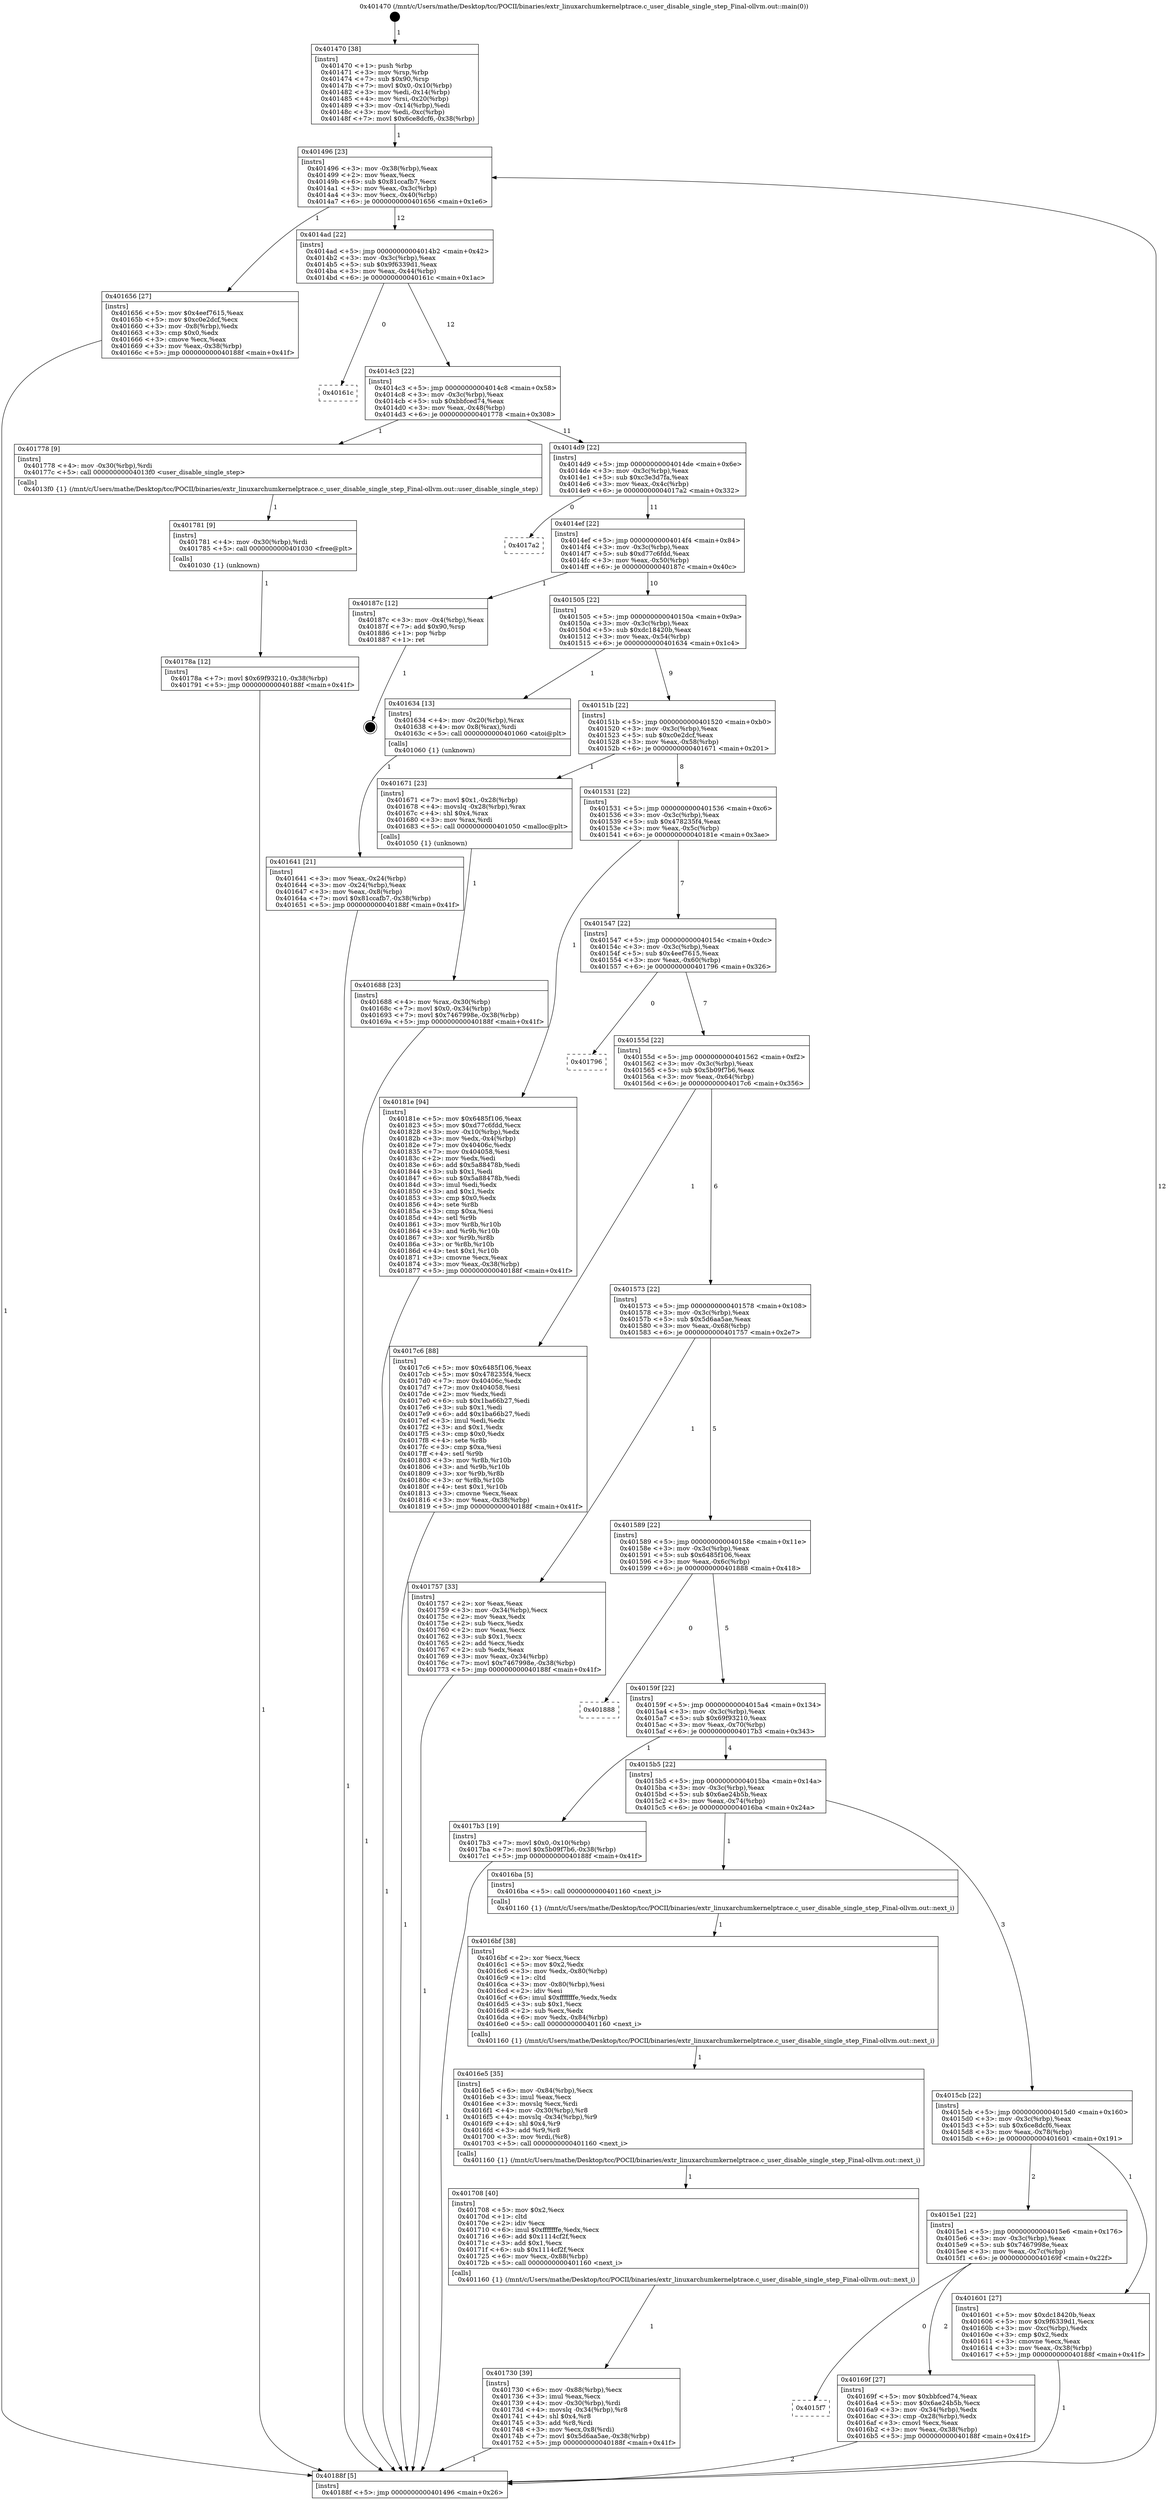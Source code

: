 digraph "0x401470" {
  label = "0x401470 (/mnt/c/Users/mathe/Desktop/tcc/POCII/binaries/extr_linuxarchumkernelptrace.c_user_disable_single_step_Final-ollvm.out::main(0))"
  labelloc = "t"
  node[shape=record]

  Entry [label="",width=0.3,height=0.3,shape=circle,fillcolor=black,style=filled]
  "0x401496" [label="{
     0x401496 [23]\l
     | [instrs]\l
     &nbsp;&nbsp;0x401496 \<+3\>: mov -0x38(%rbp),%eax\l
     &nbsp;&nbsp;0x401499 \<+2\>: mov %eax,%ecx\l
     &nbsp;&nbsp;0x40149b \<+6\>: sub $0x81ccafb7,%ecx\l
     &nbsp;&nbsp;0x4014a1 \<+3\>: mov %eax,-0x3c(%rbp)\l
     &nbsp;&nbsp;0x4014a4 \<+3\>: mov %ecx,-0x40(%rbp)\l
     &nbsp;&nbsp;0x4014a7 \<+6\>: je 0000000000401656 \<main+0x1e6\>\l
  }"]
  "0x401656" [label="{
     0x401656 [27]\l
     | [instrs]\l
     &nbsp;&nbsp;0x401656 \<+5\>: mov $0x4eef7615,%eax\l
     &nbsp;&nbsp;0x40165b \<+5\>: mov $0xc0e2dcf,%ecx\l
     &nbsp;&nbsp;0x401660 \<+3\>: mov -0x8(%rbp),%edx\l
     &nbsp;&nbsp;0x401663 \<+3\>: cmp $0x0,%edx\l
     &nbsp;&nbsp;0x401666 \<+3\>: cmove %ecx,%eax\l
     &nbsp;&nbsp;0x401669 \<+3\>: mov %eax,-0x38(%rbp)\l
     &nbsp;&nbsp;0x40166c \<+5\>: jmp 000000000040188f \<main+0x41f\>\l
  }"]
  "0x4014ad" [label="{
     0x4014ad [22]\l
     | [instrs]\l
     &nbsp;&nbsp;0x4014ad \<+5\>: jmp 00000000004014b2 \<main+0x42\>\l
     &nbsp;&nbsp;0x4014b2 \<+3\>: mov -0x3c(%rbp),%eax\l
     &nbsp;&nbsp;0x4014b5 \<+5\>: sub $0x9f6339d1,%eax\l
     &nbsp;&nbsp;0x4014ba \<+3\>: mov %eax,-0x44(%rbp)\l
     &nbsp;&nbsp;0x4014bd \<+6\>: je 000000000040161c \<main+0x1ac\>\l
  }"]
  Exit [label="",width=0.3,height=0.3,shape=circle,fillcolor=black,style=filled,peripheries=2]
  "0x40161c" [label="{
     0x40161c\l
  }", style=dashed]
  "0x4014c3" [label="{
     0x4014c3 [22]\l
     | [instrs]\l
     &nbsp;&nbsp;0x4014c3 \<+5\>: jmp 00000000004014c8 \<main+0x58\>\l
     &nbsp;&nbsp;0x4014c8 \<+3\>: mov -0x3c(%rbp),%eax\l
     &nbsp;&nbsp;0x4014cb \<+5\>: sub $0xbbfced74,%eax\l
     &nbsp;&nbsp;0x4014d0 \<+3\>: mov %eax,-0x48(%rbp)\l
     &nbsp;&nbsp;0x4014d3 \<+6\>: je 0000000000401778 \<main+0x308\>\l
  }"]
  "0x40178a" [label="{
     0x40178a [12]\l
     | [instrs]\l
     &nbsp;&nbsp;0x40178a \<+7\>: movl $0x69f93210,-0x38(%rbp)\l
     &nbsp;&nbsp;0x401791 \<+5\>: jmp 000000000040188f \<main+0x41f\>\l
  }"]
  "0x401778" [label="{
     0x401778 [9]\l
     | [instrs]\l
     &nbsp;&nbsp;0x401778 \<+4\>: mov -0x30(%rbp),%rdi\l
     &nbsp;&nbsp;0x40177c \<+5\>: call 00000000004013f0 \<user_disable_single_step\>\l
     | [calls]\l
     &nbsp;&nbsp;0x4013f0 \{1\} (/mnt/c/Users/mathe/Desktop/tcc/POCII/binaries/extr_linuxarchumkernelptrace.c_user_disable_single_step_Final-ollvm.out::user_disable_single_step)\l
  }"]
  "0x4014d9" [label="{
     0x4014d9 [22]\l
     | [instrs]\l
     &nbsp;&nbsp;0x4014d9 \<+5\>: jmp 00000000004014de \<main+0x6e\>\l
     &nbsp;&nbsp;0x4014de \<+3\>: mov -0x3c(%rbp),%eax\l
     &nbsp;&nbsp;0x4014e1 \<+5\>: sub $0xc3e3d7fa,%eax\l
     &nbsp;&nbsp;0x4014e6 \<+3\>: mov %eax,-0x4c(%rbp)\l
     &nbsp;&nbsp;0x4014e9 \<+6\>: je 00000000004017a2 \<main+0x332\>\l
  }"]
  "0x401781" [label="{
     0x401781 [9]\l
     | [instrs]\l
     &nbsp;&nbsp;0x401781 \<+4\>: mov -0x30(%rbp),%rdi\l
     &nbsp;&nbsp;0x401785 \<+5\>: call 0000000000401030 \<free@plt\>\l
     | [calls]\l
     &nbsp;&nbsp;0x401030 \{1\} (unknown)\l
  }"]
  "0x4017a2" [label="{
     0x4017a2\l
  }", style=dashed]
  "0x4014ef" [label="{
     0x4014ef [22]\l
     | [instrs]\l
     &nbsp;&nbsp;0x4014ef \<+5\>: jmp 00000000004014f4 \<main+0x84\>\l
     &nbsp;&nbsp;0x4014f4 \<+3\>: mov -0x3c(%rbp),%eax\l
     &nbsp;&nbsp;0x4014f7 \<+5\>: sub $0xd77c6fdd,%eax\l
     &nbsp;&nbsp;0x4014fc \<+3\>: mov %eax,-0x50(%rbp)\l
     &nbsp;&nbsp;0x4014ff \<+6\>: je 000000000040187c \<main+0x40c\>\l
  }"]
  "0x401730" [label="{
     0x401730 [39]\l
     | [instrs]\l
     &nbsp;&nbsp;0x401730 \<+6\>: mov -0x88(%rbp),%ecx\l
     &nbsp;&nbsp;0x401736 \<+3\>: imul %eax,%ecx\l
     &nbsp;&nbsp;0x401739 \<+4\>: mov -0x30(%rbp),%rdi\l
     &nbsp;&nbsp;0x40173d \<+4\>: movslq -0x34(%rbp),%r8\l
     &nbsp;&nbsp;0x401741 \<+4\>: shl $0x4,%r8\l
     &nbsp;&nbsp;0x401745 \<+3\>: add %r8,%rdi\l
     &nbsp;&nbsp;0x401748 \<+3\>: mov %ecx,0x8(%rdi)\l
     &nbsp;&nbsp;0x40174b \<+7\>: movl $0x5d6aa5ae,-0x38(%rbp)\l
     &nbsp;&nbsp;0x401752 \<+5\>: jmp 000000000040188f \<main+0x41f\>\l
  }"]
  "0x40187c" [label="{
     0x40187c [12]\l
     | [instrs]\l
     &nbsp;&nbsp;0x40187c \<+3\>: mov -0x4(%rbp),%eax\l
     &nbsp;&nbsp;0x40187f \<+7\>: add $0x90,%rsp\l
     &nbsp;&nbsp;0x401886 \<+1\>: pop %rbp\l
     &nbsp;&nbsp;0x401887 \<+1\>: ret\l
  }"]
  "0x401505" [label="{
     0x401505 [22]\l
     | [instrs]\l
     &nbsp;&nbsp;0x401505 \<+5\>: jmp 000000000040150a \<main+0x9a\>\l
     &nbsp;&nbsp;0x40150a \<+3\>: mov -0x3c(%rbp),%eax\l
     &nbsp;&nbsp;0x40150d \<+5\>: sub $0xdc18420b,%eax\l
     &nbsp;&nbsp;0x401512 \<+3\>: mov %eax,-0x54(%rbp)\l
     &nbsp;&nbsp;0x401515 \<+6\>: je 0000000000401634 \<main+0x1c4\>\l
  }"]
  "0x401708" [label="{
     0x401708 [40]\l
     | [instrs]\l
     &nbsp;&nbsp;0x401708 \<+5\>: mov $0x2,%ecx\l
     &nbsp;&nbsp;0x40170d \<+1\>: cltd\l
     &nbsp;&nbsp;0x40170e \<+2\>: idiv %ecx\l
     &nbsp;&nbsp;0x401710 \<+6\>: imul $0xfffffffe,%edx,%ecx\l
     &nbsp;&nbsp;0x401716 \<+6\>: add $0x1114cf2f,%ecx\l
     &nbsp;&nbsp;0x40171c \<+3\>: add $0x1,%ecx\l
     &nbsp;&nbsp;0x40171f \<+6\>: sub $0x1114cf2f,%ecx\l
     &nbsp;&nbsp;0x401725 \<+6\>: mov %ecx,-0x88(%rbp)\l
     &nbsp;&nbsp;0x40172b \<+5\>: call 0000000000401160 \<next_i\>\l
     | [calls]\l
     &nbsp;&nbsp;0x401160 \{1\} (/mnt/c/Users/mathe/Desktop/tcc/POCII/binaries/extr_linuxarchumkernelptrace.c_user_disable_single_step_Final-ollvm.out::next_i)\l
  }"]
  "0x401634" [label="{
     0x401634 [13]\l
     | [instrs]\l
     &nbsp;&nbsp;0x401634 \<+4\>: mov -0x20(%rbp),%rax\l
     &nbsp;&nbsp;0x401638 \<+4\>: mov 0x8(%rax),%rdi\l
     &nbsp;&nbsp;0x40163c \<+5\>: call 0000000000401060 \<atoi@plt\>\l
     | [calls]\l
     &nbsp;&nbsp;0x401060 \{1\} (unknown)\l
  }"]
  "0x40151b" [label="{
     0x40151b [22]\l
     | [instrs]\l
     &nbsp;&nbsp;0x40151b \<+5\>: jmp 0000000000401520 \<main+0xb0\>\l
     &nbsp;&nbsp;0x401520 \<+3\>: mov -0x3c(%rbp),%eax\l
     &nbsp;&nbsp;0x401523 \<+5\>: sub $0xc0e2dcf,%eax\l
     &nbsp;&nbsp;0x401528 \<+3\>: mov %eax,-0x58(%rbp)\l
     &nbsp;&nbsp;0x40152b \<+6\>: je 0000000000401671 \<main+0x201\>\l
  }"]
  "0x4016e5" [label="{
     0x4016e5 [35]\l
     | [instrs]\l
     &nbsp;&nbsp;0x4016e5 \<+6\>: mov -0x84(%rbp),%ecx\l
     &nbsp;&nbsp;0x4016eb \<+3\>: imul %eax,%ecx\l
     &nbsp;&nbsp;0x4016ee \<+3\>: movslq %ecx,%rdi\l
     &nbsp;&nbsp;0x4016f1 \<+4\>: mov -0x30(%rbp),%r8\l
     &nbsp;&nbsp;0x4016f5 \<+4\>: movslq -0x34(%rbp),%r9\l
     &nbsp;&nbsp;0x4016f9 \<+4\>: shl $0x4,%r9\l
     &nbsp;&nbsp;0x4016fd \<+3\>: add %r9,%r8\l
     &nbsp;&nbsp;0x401700 \<+3\>: mov %rdi,(%r8)\l
     &nbsp;&nbsp;0x401703 \<+5\>: call 0000000000401160 \<next_i\>\l
     | [calls]\l
     &nbsp;&nbsp;0x401160 \{1\} (/mnt/c/Users/mathe/Desktop/tcc/POCII/binaries/extr_linuxarchumkernelptrace.c_user_disable_single_step_Final-ollvm.out::next_i)\l
  }"]
  "0x401671" [label="{
     0x401671 [23]\l
     | [instrs]\l
     &nbsp;&nbsp;0x401671 \<+7\>: movl $0x1,-0x28(%rbp)\l
     &nbsp;&nbsp;0x401678 \<+4\>: movslq -0x28(%rbp),%rax\l
     &nbsp;&nbsp;0x40167c \<+4\>: shl $0x4,%rax\l
     &nbsp;&nbsp;0x401680 \<+3\>: mov %rax,%rdi\l
     &nbsp;&nbsp;0x401683 \<+5\>: call 0000000000401050 \<malloc@plt\>\l
     | [calls]\l
     &nbsp;&nbsp;0x401050 \{1\} (unknown)\l
  }"]
  "0x401531" [label="{
     0x401531 [22]\l
     | [instrs]\l
     &nbsp;&nbsp;0x401531 \<+5\>: jmp 0000000000401536 \<main+0xc6\>\l
     &nbsp;&nbsp;0x401536 \<+3\>: mov -0x3c(%rbp),%eax\l
     &nbsp;&nbsp;0x401539 \<+5\>: sub $0x478235f4,%eax\l
     &nbsp;&nbsp;0x40153e \<+3\>: mov %eax,-0x5c(%rbp)\l
     &nbsp;&nbsp;0x401541 \<+6\>: je 000000000040181e \<main+0x3ae\>\l
  }"]
  "0x4016bf" [label="{
     0x4016bf [38]\l
     | [instrs]\l
     &nbsp;&nbsp;0x4016bf \<+2\>: xor %ecx,%ecx\l
     &nbsp;&nbsp;0x4016c1 \<+5\>: mov $0x2,%edx\l
     &nbsp;&nbsp;0x4016c6 \<+3\>: mov %edx,-0x80(%rbp)\l
     &nbsp;&nbsp;0x4016c9 \<+1\>: cltd\l
     &nbsp;&nbsp;0x4016ca \<+3\>: mov -0x80(%rbp),%esi\l
     &nbsp;&nbsp;0x4016cd \<+2\>: idiv %esi\l
     &nbsp;&nbsp;0x4016cf \<+6\>: imul $0xfffffffe,%edx,%edx\l
     &nbsp;&nbsp;0x4016d5 \<+3\>: sub $0x1,%ecx\l
     &nbsp;&nbsp;0x4016d8 \<+2\>: sub %ecx,%edx\l
     &nbsp;&nbsp;0x4016da \<+6\>: mov %edx,-0x84(%rbp)\l
     &nbsp;&nbsp;0x4016e0 \<+5\>: call 0000000000401160 \<next_i\>\l
     | [calls]\l
     &nbsp;&nbsp;0x401160 \{1\} (/mnt/c/Users/mathe/Desktop/tcc/POCII/binaries/extr_linuxarchumkernelptrace.c_user_disable_single_step_Final-ollvm.out::next_i)\l
  }"]
  "0x40181e" [label="{
     0x40181e [94]\l
     | [instrs]\l
     &nbsp;&nbsp;0x40181e \<+5\>: mov $0x6485f106,%eax\l
     &nbsp;&nbsp;0x401823 \<+5\>: mov $0xd77c6fdd,%ecx\l
     &nbsp;&nbsp;0x401828 \<+3\>: mov -0x10(%rbp),%edx\l
     &nbsp;&nbsp;0x40182b \<+3\>: mov %edx,-0x4(%rbp)\l
     &nbsp;&nbsp;0x40182e \<+7\>: mov 0x40406c,%edx\l
     &nbsp;&nbsp;0x401835 \<+7\>: mov 0x404058,%esi\l
     &nbsp;&nbsp;0x40183c \<+2\>: mov %edx,%edi\l
     &nbsp;&nbsp;0x40183e \<+6\>: add $0x5a88478b,%edi\l
     &nbsp;&nbsp;0x401844 \<+3\>: sub $0x1,%edi\l
     &nbsp;&nbsp;0x401847 \<+6\>: sub $0x5a88478b,%edi\l
     &nbsp;&nbsp;0x40184d \<+3\>: imul %edi,%edx\l
     &nbsp;&nbsp;0x401850 \<+3\>: and $0x1,%edx\l
     &nbsp;&nbsp;0x401853 \<+3\>: cmp $0x0,%edx\l
     &nbsp;&nbsp;0x401856 \<+4\>: sete %r8b\l
     &nbsp;&nbsp;0x40185a \<+3\>: cmp $0xa,%esi\l
     &nbsp;&nbsp;0x40185d \<+4\>: setl %r9b\l
     &nbsp;&nbsp;0x401861 \<+3\>: mov %r8b,%r10b\l
     &nbsp;&nbsp;0x401864 \<+3\>: and %r9b,%r10b\l
     &nbsp;&nbsp;0x401867 \<+3\>: xor %r9b,%r8b\l
     &nbsp;&nbsp;0x40186a \<+3\>: or %r8b,%r10b\l
     &nbsp;&nbsp;0x40186d \<+4\>: test $0x1,%r10b\l
     &nbsp;&nbsp;0x401871 \<+3\>: cmovne %ecx,%eax\l
     &nbsp;&nbsp;0x401874 \<+3\>: mov %eax,-0x38(%rbp)\l
     &nbsp;&nbsp;0x401877 \<+5\>: jmp 000000000040188f \<main+0x41f\>\l
  }"]
  "0x401547" [label="{
     0x401547 [22]\l
     | [instrs]\l
     &nbsp;&nbsp;0x401547 \<+5\>: jmp 000000000040154c \<main+0xdc\>\l
     &nbsp;&nbsp;0x40154c \<+3\>: mov -0x3c(%rbp),%eax\l
     &nbsp;&nbsp;0x40154f \<+5\>: sub $0x4eef7615,%eax\l
     &nbsp;&nbsp;0x401554 \<+3\>: mov %eax,-0x60(%rbp)\l
     &nbsp;&nbsp;0x401557 \<+6\>: je 0000000000401796 \<main+0x326\>\l
  }"]
  "0x4015f7" [label="{
     0x4015f7\l
  }", style=dashed]
  "0x401796" [label="{
     0x401796\l
  }", style=dashed]
  "0x40155d" [label="{
     0x40155d [22]\l
     | [instrs]\l
     &nbsp;&nbsp;0x40155d \<+5\>: jmp 0000000000401562 \<main+0xf2\>\l
     &nbsp;&nbsp;0x401562 \<+3\>: mov -0x3c(%rbp),%eax\l
     &nbsp;&nbsp;0x401565 \<+5\>: sub $0x5b09f7b6,%eax\l
     &nbsp;&nbsp;0x40156a \<+3\>: mov %eax,-0x64(%rbp)\l
     &nbsp;&nbsp;0x40156d \<+6\>: je 00000000004017c6 \<main+0x356\>\l
  }"]
  "0x40169f" [label="{
     0x40169f [27]\l
     | [instrs]\l
     &nbsp;&nbsp;0x40169f \<+5\>: mov $0xbbfced74,%eax\l
     &nbsp;&nbsp;0x4016a4 \<+5\>: mov $0x6ae24b5b,%ecx\l
     &nbsp;&nbsp;0x4016a9 \<+3\>: mov -0x34(%rbp),%edx\l
     &nbsp;&nbsp;0x4016ac \<+3\>: cmp -0x28(%rbp),%edx\l
     &nbsp;&nbsp;0x4016af \<+3\>: cmovl %ecx,%eax\l
     &nbsp;&nbsp;0x4016b2 \<+3\>: mov %eax,-0x38(%rbp)\l
     &nbsp;&nbsp;0x4016b5 \<+5\>: jmp 000000000040188f \<main+0x41f\>\l
  }"]
  "0x4017c6" [label="{
     0x4017c6 [88]\l
     | [instrs]\l
     &nbsp;&nbsp;0x4017c6 \<+5\>: mov $0x6485f106,%eax\l
     &nbsp;&nbsp;0x4017cb \<+5\>: mov $0x478235f4,%ecx\l
     &nbsp;&nbsp;0x4017d0 \<+7\>: mov 0x40406c,%edx\l
     &nbsp;&nbsp;0x4017d7 \<+7\>: mov 0x404058,%esi\l
     &nbsp;&nbsp;0x4017de \<+2\>: mov %edx,%edi\l
     &nbsp;&nbsp;0x4017e0 \<+6\>: sub $0x1ba66b27,%edi\l
     &nbsp;&nbsp;0x4017e6 \<+3\>: sub $0x1,%edi\l
     &nbsp;&nbsp;0x4017e9 \<+6\>: add $0x1ba66b27,%edi\l
     &nbsp;&nbsp;0x4017ef \<+3\>: imul %edi,%edx\l
     &nbsp;&nbsp;0x4017f2 \<+3\>: and $0x1,%edx\l
     &nbsp;&nbsp;0x4017f5 \<+3\>: cmp $0x0,%edx\l
     &nbsp;&nbsp;0x4017f8 \<+4\>: sete %r8b\l
     &nbsp;&nbsp;0x4017fc \<+3\>: cmp $0xa,%esi\l
     &nbsp;&nbsp;0x4017ff \<+4\>: setl %r9b\l
     &nbsp;&nbsp;0x401803 \<+3\>: mov %r8b,%r10b\l
     &nbsp;&nbsp;0x401806 \<+3\>: and %r9b,%r10b\l
     &nbsp;&nbsp;0x401809 \<+3\>: xor %r9b,%r8b\l
     &nbsp;&nbsp;0x40180c \<+3\>: or %r8b,%r10b\l
     &nbsp;&nbsp;0x40180f \<+4\>: test $0x1,%r10b\l
     &nbsp;&nbsp;0x401813 \<+3\>: cmovne %ecx,%eax\l
     &nbsp;&nbsp;0x401816 \<+3\>: mov %eax,-0x38(%rbp)\l
     &nbsp;&nbsp;0x401819 \<+5\>: jmp 000000000040188f \<main+0x41f\>\l
  }"]
  "0x401573" [label="{
     0x401573 [22]\l
     | [instrs]\l
     &nbsp;&nbsp;0x401573 \<+5\>: jmp 0000000000401578 \<main+0x108\>\l
     &nbsp;&nbsp;0x401578 \<+3\>: mov -0x3c(%rbp),%eax\l
     &nbsp;&nbsp;0x40157b \<+5\>: sub $0x5d6aa5ae,%eax\l
     &nbsp;&nbsp;0x401580 \<+3\>: mov %eax,-0x68(%rbp)\l
     &nbsp;&nbsp;0x401583 \<+6\>: je 0000000000401757 \<main+0x2e7\>\l
  }"]
  "0x401688" [label="{
     0x401688 [23]\l
     | [instrs]\l
     &nbsp;&nbsp;0x401688 \<+4\>: mov %rax,-0x30(%rbp)\l
     &nbsp;&nbsp;0x40168c \<+7\>: movl $0x0,-0x34(%rbp)\l
     &nbsp;&nbsp;0x401693 \<+7\>: movl $0x7467998e,-0x38(%rbp)\l
     &nbsp;&nbsp;0x40169a \<+5\>: jmp 000000000040188f \<main+0x41f\>\l
  }"]
  "0x401757" [label="{
     0x401757 [33]\l
     | [instrs]\l
     &nbsp;&nbsp;0x401757 \<+2\>: xor %eax,%eax\l
     &nbsp;&nbsp;0x401759 \<+3\>: mov -0x34(%rbp),%ecx\l
     &nbsp;&nbsp;0x40175c \<+2\>: mov %eax,%edx\l
     &nbsp;&nbsp;0x40175e \<+2\>: sub %ecx,%edx\l
     &nbsp;&nbsp;0x401760 \<+2\>: mov %eax,%ecx\l
     &nbsp;&nbsp;0x401762 \<+3\>: sub $0x1,%ecx\l
     &nbsp;&nbsp;0x401765 \<+2\>: add %ecx,%edx\l
     &nbsp;&nbsp;0x401767 \<+2\>: sub %edx,%eax\l
     &nbsp;&nbsp;0x401769 \<+3\>: mov %eax,-0x34(%rbp)\l
     &nbsp;&nbsp;0x40176c \<+7\>: movl $0x7467998e,-0x38(%rbp)\l
     &nbsp;&nbsp;0x401773 \<+5\>: jmp 000000000040188f \<main+0x41f\>\l
  }"]
  "0x401589" [label="{
     0x401589 [22]\l
     | [instrs]\l
     &nbsp;&nbsp;0x401589 \<+5\>: jmp 000000000040158e \<main+0x11e\>\l
     &nbsp;&nbsp;0x40158e \<+3\>: mov -0x3c(%rbp),%eax\l
     &nbsp;&nbsp;0x401591 \<+5\>: sub $0x6485f106,%eax\l
     &nbsp;&nbsp;0x401596 \<+3\>: mov %eax,-0x6c(%rbp)\l
     &nbsp;&nbsp;0x401599 \<+6\>: je 0000000000401888 \<main+0x418\>\l
  }"]
  "0x401641" [label="{
     0x401641 [21]\l
     | [instrs]\l
     &nbsp;&nbsp;0x401641 \<+3\>: mov %eax,-0x24(%rbp)\l
     &nbsp;&nbsp;0x401644 \<+3\>: mov -0x24(%rbp),%eax\l
     &nbsp;&nbsp;0x401647 \<+3\>: mov %eax,-0x8(%rbp)\l
     &nbsp;&nbsp;0x40164a \<+7\>: movl $0x81ccafb7,-0x38(%rbp)\l
     &nbsp;&nbsp;0x401651 \<+5\>: jmp 000000000040188f \<main+0x41f\>\l
  }"]
  "0x401888" [label="{
     0x401888\l
  }", style=dashed]
  "0x40159f" [label="{
     0x40159f [22]\l
     | [instrs]\l
     &nbsp;&nbsp;0x40159f \<+5\>: jmp 00000000004015a4 \<main+0x134\>\l
     &nbsp;&nbsp;0x4015a4 \<+3\>: mov -0x3c(%rbp),%eax\l
     &nbsp;&nbsp;0x4015a7 \<+5\>: sub $0x69f93210,%eax\l
     &nbsp;&nbsp;0x4015ac \<+3\>: mov %eax,-0x70(%rbp)\l
     &nbsp;&nbsp;0x4015af \<+6\>: je 00000000004017b3 \<main+0x343\>\l
  }"]
  "0x401470" [label="{
     0x401470 [38]\l
     | [instrs]\l
     &nbsp;&nbsp;0x401470 \<+1\>: push %rbp\l
     &nbsp;&nbsp;0x401471 \<+3\>: mov %rsp,%rbp\l
     &nbsp;&nbsp;0x401474 \<+7\>: sub $0x90,%rsp\l
     &nbsp;&nbsp;0x40147b \<+7\>: movl $0x0,-0x10(%rbp)\l
     &nbsp;&nbsp;0x401482 \<+3\>: mov %edi,-0x14(%rbp)\l
     &nbsp;&nbsp;0x401485 \<+4\>: mov %rsi,-0x20(%rbp)\l
     &nbsp;&nbsp;0x401489 \<+3\>: mov -0x14(%rbp),%edi\l
     &nbsp;&nbsp;0x40148c \<+3\>: mov %edi,-0xc(%rbp)\l
     &nbsp;&nbsp;0x40148f \<+7\>: movl $0x6ce8dcf6,-0x38(%rbp)\l
  }"]
  "0x4017b3" [label="{
     0x4017b3 [19]\l
     | [instrs]\l
     &nbsp;&nbsp;0x4017b3 \<+7\>: movl $0x0,-0x10(%rbp)\l
     &nbsp;&nbsp;0x4017ba \<+7\>: movl $0x5b09f7b6,-0x38(%rbp)\l
     &nbsp;&nbsp;0x4017c1 \<+5\>: jmp 000000000040188f \<main+0x41f\>\l
  }"]
  "0x4015b5" [label="{
     0x4015b5 [22]\l
     | [instrs]\l
     &nbsp;&nbsp;0x4015b5 \<+5\>: jmp 00000000004015ba \<main+0x14a\>\l
     &nbsp;&nbsp;0x4015ba \<+3\>: mov -0x3c(%rbp),%eax\l
     &nbsp;&nbsp;0x4015bd \<+5\>: sub $0x6ae24b5b,%eax\l
     &nbsp;&nbsp;0x4015c2 \<+3\>: mov %eax,-0x74(%rbp)\l
     &nbsp;&nbsp;0x4015c5 \<+6\>: je 00000000004016ba \<main+0x24a\>\l
  }"]
  "0x40188f" [label="{
     0x40188f [5]\l
     | [instrs]\l
     &nbsp;&nbsp;0x40188f \<+5\>: jmp 0000000000401496 \<main+0x26\>\l
  }"]
  "0x4016ba" [label="{
     0x4016ba [5]\l
     | [instrs]\l
     &nbsp;&nbsp;0x4016ba \<+5\>: call 0000000000401160 \<next_i\>\l
     | [calls]\l
     &nbsp;&nbsp;0x401160 \{1\} (/mnt/c/Users/mathe/Desktop/tcc/POCII/binaries/extr_linuxarchumkernelptrace.c_user_disable_single_step_Final-ollvm.out::next_i)\l
  }"]
  "0x4015cb" [label="{
     0x4015cb [22]\l
     | [instrs]\l
     &nbsp;&nbsp;0x4015cb \<+5\>: jmp 00000000004015d0 \<main+0x160\>\l
     &nbsp;&nbsp;0x4015d0 \<+3\>: mov -0x3c(%rbp),%eax\l
     &nbsp;&nbsp;0x4015d3 \<+5\>: sub $0x6ce8dcf6,%eax\l
     &nbsp;&nbsp;0x4015d8 \<+3\>: mov %eax,-0x78(%rbp)\l
     &nbsp;&nbsp;0x4015db \<+6\>: je 0000000000401601 \<main+0x191\>\l
  }"]
  "0x4015e1" [label="{
     0x4015e1 [22]\l
     | [instrs]\l
     &nbsp;&nbsp;0x4015e1 \<+5\>: jmp 00000000004015e6 \<main+0x176\>\l
     &nbsp;&nbsp;0x4015e6 \<+3\>: mov -0x3c(%rbp),%eax\l
     &nbsp;&nbsp;0x4015e9 \<+5\>: sub $0x7467998e,%eax\l
     &nbsp;&nbsp;0x4015ee \<+3\>: mov %eax,-0x7c(%rbp)\l
     &nbsp;&nbsp;0x4015f1 \<+6\>: je 000000000040169f \<main+0x22f\>\l
  }"]
  "0x401601" [label="{
     0x401601 [27]\l
     | [instrs]\l
     &nbsp;&nbsp;0x401601 \<+5\>: mov $0xdc18420b,%eax\l
     &nbsp;&nbsp;0x401606 \<+5\>: mov $0x9f6339d1,%ecx\l
     &nbsp;&nbsp;0x40160b \<+3\>: mov -0xc(%rbp),%edx\l
     &nbsp;&nbsp;0x40160e \<+3\>: cmp $0x2,%edx\l
     &nbsp;&nbsp;0x401611 \<+3\>: cmovne %ecx,%eax\l
     &nbsp;&nbsp;0x401614 \<+3\>: mov %eax,-0x38(%rbp)\l
     &nbsp;&nbsp;0x401617 \<+5\>: jmp 000000000040188f \<main+0x41f\>\l
  }"]
  Entry -> "0x401470" [label=" 1"]
  "0x401496" -> "0x401656" [label=" 1"]
  "0x401496" -> "0x4014ad" [label=" 12"]
  "0x40187c" -> Exit [label=" 1"]
  "0x4014ad" -> "0x40161c" [label=" 0"]
  "0x4014ad" -> "0x4014c3" [label=" 12"]
  "0x40181e" -> "0x40188f" [label=" 1"]
  "0x4014c3" -> "0x401778" [label=" 1"]
  "0x4014c3" -> "0x4014d9" [label=" 11"]
  "0x4017c6" -> "0x40188f" [label=" 1"]
  "0x4014d9" -> "0x4017a2" [label=" 0"]
  "0x4014d9" -> "0x4014ef" [label=" 11"]
  "0x4017b3" -> "0x40188f" [label=" 1"]
  "0x4014ef" -> "0x40187c" [label=" 1"]
  "0x4014ef" -> "0x401505" [label=" 10"]
  "0x40178a" -> "0x40188f" [label=" 1"]
  "0x401505" -> "0x401634" [label=" 1"]
  "0x401505" -> "0x40151b" [label=" 9"]
  "0x401781" -> "0x40178a" [label=" 1"]
  "0x40151b" -> "0x401671" [label=" 1"]
  "0x40151b" -> "0x401531" [label=" 8"]
  "0x401778" -> "0x401781" [label=" 1"]
  "0x401531" -> "0x40181e" [label=" 1"]
  "0x401531" -> "0x401547" [label=" 7"]
  "0x401757" -> "0x40188f" [label=" 1"]
  "0x401547" -> "0x401796" [label=" 0"]
  "0x401547" -> "0x40155d" [label=" 7"]
  "0x401730" -> "0x40188f" [label=" 1"]
  "0x40155d" -> "0x4017c6" [label=" 1"]
  "0x40155d" -> "0x401573" [label=" 6"]
  "0x401708" -> "0x401730" [label=" 1"]
  "0x401573" -> "0x401757" [label=" 1"]
  "0x401573" -> "0x401589" [label=" 5"]
  "0x4016bf" -> "0x4016e5" [label=" 1"]
  "0x401589" -> "0x401888" [label=" 0"]
  "0x401589" -> "0x40159f" [label=" 5"]
  "0x4016ba" -> "0x4016bf" [label=" 1"]
  "0x40159f" -> "0x4017b3" [label=" 1"]
  "0x40159f" -> "0x4015b5" [label=" 4"]
  "0x40169f" -> "0x40188f" [label=" 2"]
  "0x4015b5" -> "0x4016ba" [label=" 1"]
  "0x4015b5" -> "0x4015cb" [label=" 3"]
  "0x4015e1" -> "0x4015f7" [label=" 0"]
  "0x4015cb" -> "0x401601" [label=" 1"]
  "0x4015cb" -> "0x4015e1" [label=" 2"]
  "0x401601" -> "0x40188f" [label=" 1"]
  "0x401470" -> "0x401496" [label=" 1"]
  "0x40188f" -> "0x401496" [label=" 12"]
  "0x401634" -> "0x401641" [label=" 1"]
  "0x401641" -> "0x40188f" [label=" 1"]
  "0x401656" -> "0x40188f" [label=" 1"]
  "0x401671" -> "0x401688" [label=" 1"]
  "0x401688" -> "0x40188f" [label=" 1"]
  "0x4016e5" -> "0x401708" [label=" 1"]
  "0x4015e1" -> "0x40169f" [label=" 2"]
}
